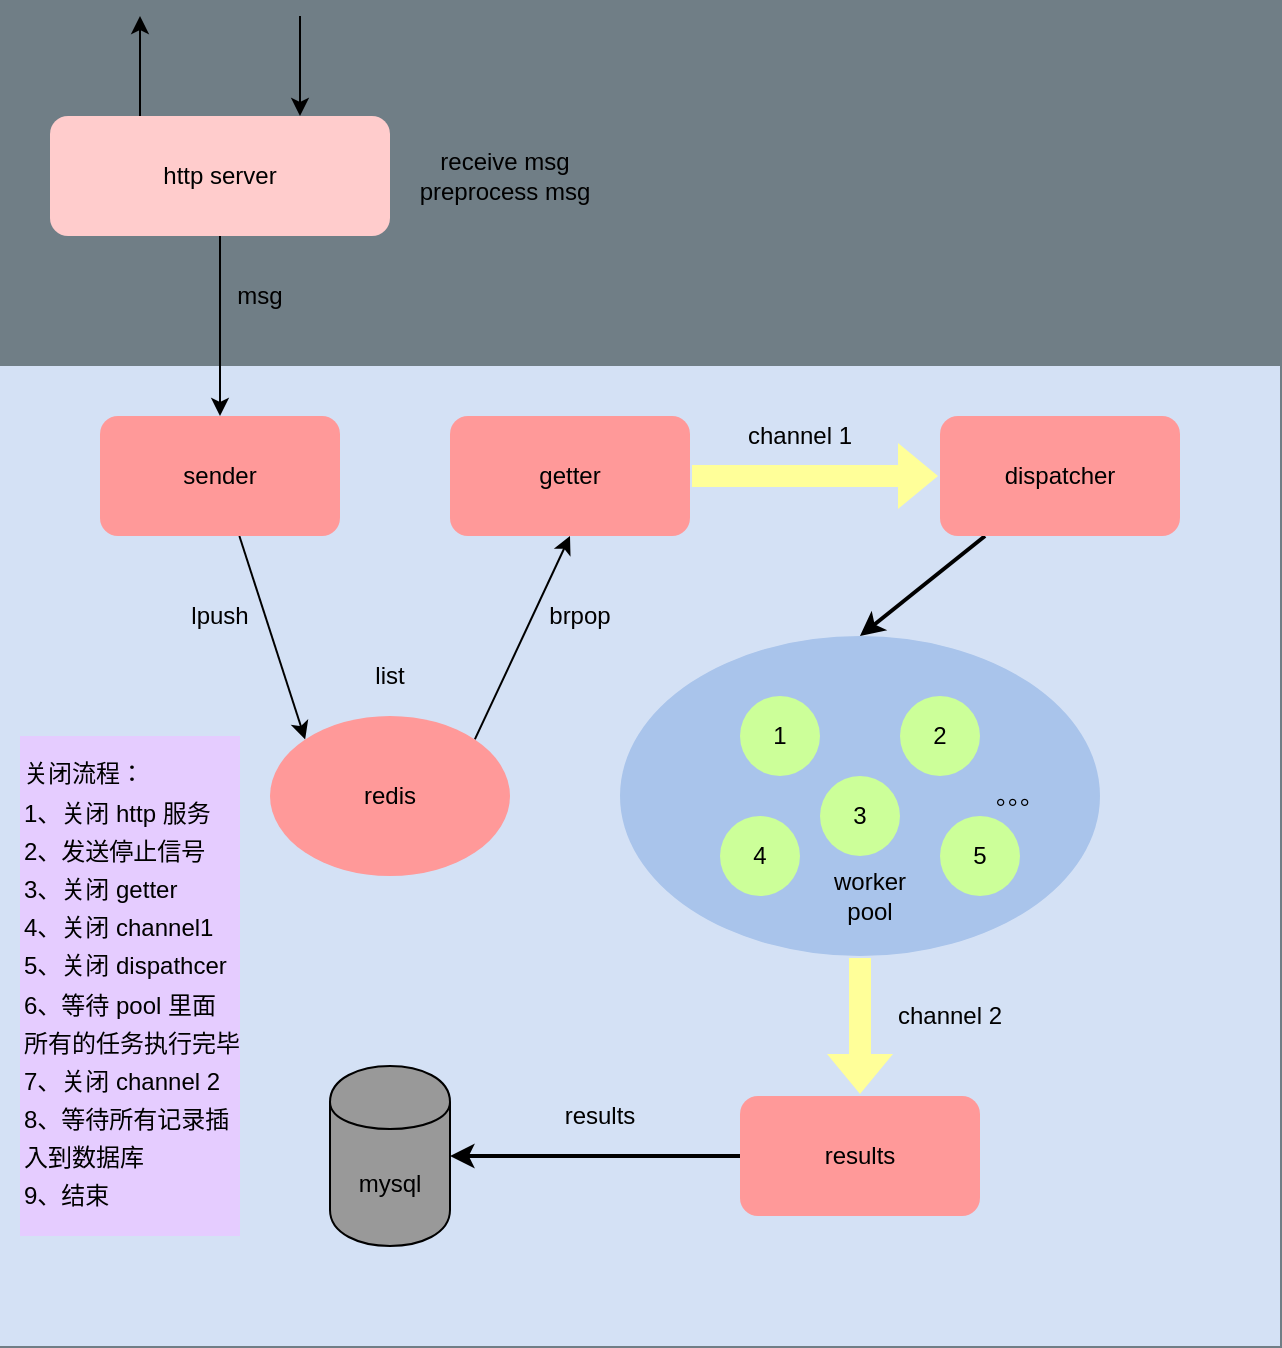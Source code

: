 <mxfile version="13.3.9" type="device"><diagram id="VSArOQDPkqbNzoKQu4Cz" name="第 1 页"><mxGraphModel dx="782" dy="597" grid="1" gridSize="10" guides="1" tooltips="1" connect="1" arrows="1" fold="1" page="1" pageScale="1" pageWidth="1169" pageHeight="827" background="#707E86" math="0" shadow="0"><root><mxCell id="0"/><mxCell id="1" parent="0"/><mxCell id="ijsLOlYuVXTvXQ53-Due-2" value="" style="rounded=0;whiteSpace=wrap;html=1;fillColor=#D4E1F5;strokeColor=none;" parent="1" vertex="1"><mxGeometry x="130" y="185" width="640" height="490" as="geometry"/></mxCell><mxCell id="ijsLOlYuVXTvXQ53-Due-4" style="edgeStyle=orthogonalEdgeStyle;rounded=0;orthogonalLoop=1;jettySize=auto;html=1;entryX=0.5;entryY=0;entryDx=0;entryDy=0;" parent="1" source="ijsLOlYuVXTvXQ53-Due-1" target="ijsLOlYuVXTvXQ53-Due-3" edge="1"><mxGeometry relative="1" as="geometry"/></mxCell><mxCell id="ijsLOlYuVXTvXQ53-Due-1" value="http server" style="rounded=1;whiteSpace=wrap;html=1;strokeColor=none;fillColor=#FFCCCC;" parent="1" vertex="1"><mxGeometry x="155" y="60" width="170" height="60" as="geometry"/></mxCell><mxCell id="ijsLOlYuVXTvXQ53-Due-8" style="orthogonalLoop=1;jettySize=auto;html=1;entryX=0;entryY=0;entryDx=0;entryDy=0;" parent="1" source="ijsLOlYuVXTvXQ53-Due-3" target="ijsLOlYuVXTvXQ53-Due-5" edge="1"><mxGeometry relative="1" as="geometry"/></mxCell><mxCell id="ijsLOlYuVXTvXQ53-Due-3" value="sender" style="rounded=1;whiteSpace=wrap;html=1;fillColor=#FF9999;strokeColor=none;" parent="1" vertex="1"><mxGeometry x="180" y="210" width="120" height="60" as="geometry"/></mxCell><mxCell id="ijsLOlYuVXTvXQ53-Due-9" style="edgeStyle=none;orthogonalLoop=1;jettySize=auto;html=1;entryX=0.5;entryY=1;entryDx=0;entryDy=0;exitX=1;exitY=0;exitDx=0;exitDy=0;" parent="1" source="ijsLOlYuVXTvXQ53-Due-5" target="ijsLOlYuVXTvXQ53-Due-7" edge="1"><mxGeometry relative="1" as="geometry"/></mxCell><mxCell id="ijsLOlYuVXTvXQ53-Due-5" value="redis" style="ellipse;whiteSpace=wrap;html=1;fillColor=#FF9999;strokeColor=none;" parent="1" vertex="1"><mxGeometry x="265" y="360" width="120" height="80" as="geometry"/></mxCell><mxCell id="ijsLOlYuVXTvXQ53-Due-7" value="getter" style="rounded=1;whiteSpace=wrap;html=1;fillColor=#FF9999;strokeColor=none;" parent="1" vertex="1"><mxGeometry x="355" y="210" width="120" height="60" as="geometry"/></mxCell><mxCell id="ijsLOlYuVXTvXQ53-Due-16" style="edgeStyle=none;orthogonalLoop=1;jettySize=auto;html=1;entryX=0.5;entryY=0;entryDx=0;entryDy=0;strokeWidth=2;fillColor=#FFFF99;" parent="1" source="ijsLOlYuVXTvXQ53-Due-10" target="ijsLOlYuVXTvXQ53-Due-15" edge="1"><mxGeometry relative="1" as="geometry"/></mxCell><mxCell id="ijsLOlYuVXTvXQ53-Due-10" value="dispatcher" style="rounded=1;whiteSpace=wrap;html=1;fillColor=#FF9999;strokeColor=none;" parent="1" vertex="1"><mxGeometry x="600" y="210" width="120" height="60" as="geometry"/></mxCell><mxCell id="ijsLOlYuVXTvXQ53-Due-13" value="" style="shape=flexArrow;endArrow=classic;html=1;strokeWidth=2;entryX=0;entryY=0.5;entryDx=0;entryDy=0;exitX=1;exitY=0.5;exitDx=0;exitDy=0;strokeColor=none;fillColor=#FFFF99;" parent="1" source="ijsLOlYuVXTvXQ53-Due-7" target="ijsLOlYuVXTvXQ53-Due-10" edge="1"><mxGeometry width="50" height="50" relative="1" as="geometry"><mxPoint x="430" y="320" as="sourcePoint"/><mxPoint x="480" y="270" as="targetPoint"/></mxGeometry></mxCell><mxCell id="ijsLOlYuVXTvXQ53-Due-14" value="channel 1" style="text;html=1;strokeColor=none;fillColor=none;align=center;verticalAlign=middle;whiteSpace=wrap;rounded=0;" parent="1" vertex="1"><mxGeometry x="500" y="210" width="60" height="20" as="geometry"/></mxCell><mxCell id="ijsLOlYuVXTvXQ53-Due-15" value="" style="ellipse;whiteSpace=wrap;html=1;fillColor=#A9C4EB;strokeColor=none;" parent="1" vertex="1"><mxGeometry x="440" y="320" width="240" height="160" as="geometry"/></mxCell><mxCell id="ijsLOlYuVXTvXQ53-Due-17" value="1" style="ellipse;whiteSpace=wrap;html=1;aspect=fixed;fillColor=#CCFF99;strokeColor=none;" parent="1" vertex="1"><mxGeometry x="500" y="350" width="40" height="40" as="geometry"/></mxCell><mxCell id="ijsLOlYuVXTvXQ53-Due-20" value="4" style="ellipse;whiteSpace=wrap;html=1;aspect=fixed;fillColor=#CCFF99;strokeColor=none;" parent="1" vertex="1"><mxGeometry x="490" y="410" width="40" height="40" as="geometry"/></mxCell><mxCell id="ijsLOlYuVXTvXQ53-Due-21" value="3" style="ellipse;whiteSpace=wrap;html=1;aspect=fixed;fillColor=#CCFF99;strokeColor=none;" parent="1" vertex="1"><mxGeometry x="540" y="390" width="40" height="40" as="geometry"/></mxCell><mxCell id="ijsLOlYuVXTvXQ53-Due-22" value="2" style="ellipse;whiteSpace=wrap;html=1;aspect=fixed;fillColor=#CCFF99;strokeColor=none;" parent="1" vertex="1"><mxGeometry x="580" y="350" width="40" height="40" as="geometry"/></mxCell><mxCell id="ijsLOlYuVXTvXQ53-Due-23" value="5" style="ellipse;whiteSpace=wrap;html=1;aspect=fixed;fillColor=#CCFF99;strokeColor=none;" parent="1" vertex="1"><mxGeometry x="600" y="410" width="40" height="40" as="geometry"/></mxCell><mxCell id="ijsLOlYuVXTvXQ53-Due-24" value="mysql" style="shape=cylinder;whiteSpace=wrap;html=1;boundedLbl=1;backgroundOutline=1;fillColor=#999999;" parent="1" vertex="1"><mxGeometry x="295" y="535" width="60" height="90" as="geometry"/></mxCell><mxCell id="ijsLOlYuVXTvXQ53-Due-29" style="edgeStyle=none;orthogonalLoop=1;jettySize=auto;html=1;entryX=1;entryY=0.5;entryDx=0;entryDy=0;strokeWidth=2;fillColor=#FFFF99;" parent="1" source="ijsLOlYuVXTvXQ53-Due-26" target="ijsLOlYuVXTvXQ53-Due-24" edge="1"><mxGeometry relative="1" as="geometry"/></mxCell><mxCell id="ijsLOlYuVXTvXQ53-Due-26" value="results" style="rounded=1;whiteSpace=wrap;html=1;fillColor=#FF9999;strokeColor=none;" parent="1" vertex="1"><mxGeometry x="500" y="550" width="120" height="60" as="geometry"/></mxCell><mxCell id="ijsLOlYuVXTvXQ53-Due-27" value="" style="shape=flexArrow;endArrow=classic;html=1;strokeWidth=2;entryX=0.5;entryY=0;entryDx=0;entryDy=0;exitX=0.5;exitY=1;exitDx=0;exitDy=0;strokeColor=none;fillColor=#FFFF99;" parent="1" source="ijsLOlYuVXTvXQ53-Due-15" target="ijsLOlYuVXTvXQ53-Due-26" edge="1"><mxGeometry width="50" height="50" relative="1" as="geometry"><mxPoint x="485" y="250" as="sourcePoint"/><mxPoint x="610" y="250" as="targetPoint"/></mxGeometry></mxCell><mxCell id="ijsLOlYuVXTvXQ53-Due-28" value="channel 2" style="text;html=1;strokeColor=none;fillColor=none;align=center;verticalAlign=middle;whiteSpace=wrap;rounded=0;" parent="1" vertex="1"><mxGeometry x="570" y="500" width="70" height="20" as="geometry"/></mxCell><mxCell id="ijsLOlYuVXTvXQ53-Due-30" value="list" style="text;html=1;strokeColor=none;fillColor=none;align=center;verticalAlign=middle;whiteSpace=wrap;rounded=0;" parent="1" vertex="1"><mxGeometry x="305" y="330" width="40" height="20" as="geometry"/></mxCell><mxCell id="ijsLOlYuVXTvXQ53-Due-31" value="。。。" style="text;html=1;strokeColor=none;fillColor=none;align=center;verticalAlign=middle;whiteSpace=wrap;rounded=0;" parent="1" vertex="1"><mxGeometry x="620" y="390" width="40" height="20" as="geometry"/></mxCell><mxCell id="ijsLOlYuVXTvXQ53-Due-32" value="msg" style="text;html=1;strokeColor=none;fillColor=none;align=center;verticalAlign=middle;whiteSpace=wrap;rounded=0;" parent="1" vertex="1"><mxGeometry x="240" y="140" width="40" height="20" as="geometry"/></mxCell><mxCell id="ijsLOlYuVXTvXQ53-Due-34" value="results" style="text;html=1;strokeColor=none;fillColor=none;align=center;verticalAlign=middle;whiteSpace=wrap;rounded=0;" parent="1" vertex="1"><mxGeometry x="410" y="550" width="40" height="20" as="geometry"/></mxCell><mxCell id="ijsLOlYuVXTvXQ53-Due-37" value="worker&lt;br&gt;pool" style="text;html=1;strokeColor=none;fillColor=none;align=center;verticalAlign=middle;whiteSpace=wrap;rounded=0;" parent="1" vertex="1"><mxGeometry x="545" y="440" width="40" height="20" as="geometry"/></mxCell><mxCell id="ijsLOlYuVXTvXQ53-Due-38" value="&lt;p style=&quot;line-height: 160%&quot;&gt;关闭流程：&lt;br&gt;1、关闭 http 服务&lt;br&gt;2、发送停止信号&lt;br&gt;3、关闭 getter&lt;br&gt;4、关闭 channel1&lt;br&gt;5、关闭 dispathcer&lt;br&gt;6、等待 pool 里面所有的任务执行完毕&lt;br&gt;7、关闭 channel 2&lt;br&gt;8、等待所有记录插入到数据库&lt;br&gt;9、结束&lt;/p&gt;" style="rounded=0;whiteSpace=wrap;html=1;fillColor=#E5CCFF;align=left;strokeColor=none;" parent="1" vertex="1"><mxGeometry x="140" y="370" width="110" height="250" as="geometry"/></mxCell><mxCell id="MPlrqbD2SYufuy8wE3jy-1" value="" style="endArrow=classic;html=1;" parent="1" edge="1"><mxGeometry width="50" height="50" relative="1" as="geometry"><mxPoint x="280" y="10" as="sourcePoint"/><mxPoint x="280" y="60" as="targetPoint"/></mxGeometry></mxCell><mxCell id="MPlrqbD2SYufuy8wE3jy-3" value="receive msg&lt;br&gt;preprocess msg" style="text;html=1;strokeColor=none;fillColor=none;align=center;verticalAlign=middle;whiteSpace=wrap;rounded=0;" parent="1" vertex="1"><mxGeometry x="330" y="65" width="105" height="50" as="geometry"/></mxCell><mxCell id="MPlrqbD2SYufuy8wE3jy-4" value="lpush" style="text;html=1;strokeColor=none;fillColor=none;align=center;verticalAlign=middle;whiteSpace=wrap;rounded=0;" parent="1" vertex="1"><mxGeometry x="220" y="300" width="40" height="20" as="geometry"/></mxCell><mxCell id="MPlrqbD2SYufuy8wE3jy-5" value="brpop" style="text;html=1;strokeColor=none;fillColor=none;align=center;verticalAlign=middle;whiteSpace=wrap;rounded=0;" parent="1" vertex="1"><mxGeometry x="400" y="300" width="40" height="20" as="geometry"/></mxCell><mxCell id="MPlrqbD2SYufuy8wE3jy-6" value="" style="endArrow=none;html=1;startArrow=classic;startFill=1;endFill=0;" parent="1" edge="1"><mxGeometry width="50" height="50" relative="1" as="geometry"><mxPoint x="200" y="10" as="sourcePoint"/><mxPoint x="200" y="60" as="targetPoint"/></mxGeometry></mxCell></root></mxGraphModel></diagram></mxfile>